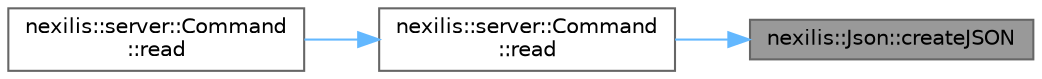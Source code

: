 digraph "nexilis::Json::createJSON"
{
 // LATEX_PDF_SIZE
  bgcolor="transparent";
  edge [fontname=Helvetica,fontsize=10,labelfontname=Helvetica,labelfontsize=10];
  node [fontname=Helvetica,fontsize=10,shape=box,height=0.2,width=0.4];
  rankdir="RL";
  Node1 [id="Node000001",label="nexilis::Json::createJSON",height=0.2,width=0.4,color="gray40", fillcolor="grey60", style="filled", fontcolor="black",tooltip=" "];
  Node1 -> Node2 [id="edge1_Node000001_Node000002",dir="back",color="steelblue1",style="solid",tooltip=" "];
  Node2 [id="Node000002",label="nexilis::server::Command\l::read",height=0.2,width=0.4,color="grey40", fillcolor="white", style="filled",URL="$da/d15/classnexilis_1_1server_1_1Command.html#a166c415a05e286bfee6f574dc0a22882",tooltip=" "];
  Node2 -> Node3 [id="edge2_Node000002_Node000003",dir="back",color="steelblue1",style="solid",tooltip=" "];
  Node3 [id="Node000003",label="nexilis::server::Command\l::read",height=0.2,width=0.4,color="grey40", fillcolor="white", style="filled",URL="$da/d15/classnexilis_1_1server_1_1Command.html#a9d63a1a946b0711d561e239da1857a0c",tooltip=" "];
}
